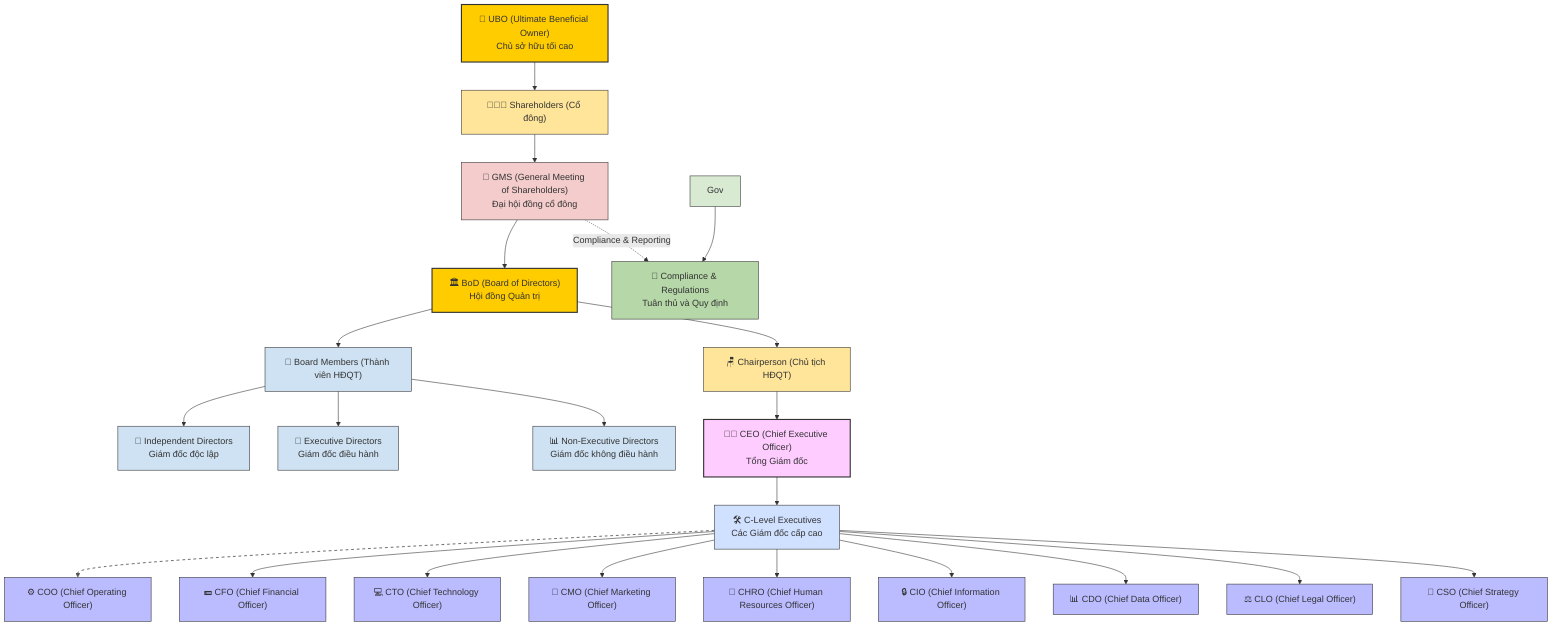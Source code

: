graph TD

%% UBO (Chủ sở hữu tối cao)
UBO["👑 UBO (Ultimate Beneficial Owner)<br>Chủ sở hữu tối cao"] --> Shareholders["🧑‍🤝‍🧑 Shareholders (Cổ đông)"]

%% Shareholders → GMS
Shareholders --> GMS["🏦 GMS (General Meeting of Shareholders)<br>Đại hội đồng cổ đông"]

%% GMS → BoD
GMS --> BoD["🏛️ BoD (Board of Directors)<br>Hội đồng Quản trị"]

%% BoD → Chairperson, Independent Directors, Executive Directors, Non-Executive Directors
BoD --> Chairperson["🪑 Chairperson (Chủ tịch HĐQT)"]
BoD --> BoardMembers["👥 Board Members (Thành viên HĐQT)"]
BoardMembers --> IndependentDirectors["🤝 Independent Directors<br>Giám đốc độc lập"]
BoardMembers --> ExecutiveDirectors["👔 Executive Directors<br>Giám đốc điều hành"]
BoardMembers --> NonExecutiveDirectors["📊 Non-Executive Directors<br>Giám đốc không điều hành"]

%% Chairperson → CEO
Chairperson --> CEO["🧑‍💼 CEO (Chief Executive Officer)<br>Tổng Giám đốc"]

%% CEO → C-Level
CEO --> CLevel["🛠️ C-Level Executives<br>Các Giám đốc cấp cao"]
CLevel --> COO["⚙️ COO (Chief Operating Officer)"]
CLevel --> CFO["💵 CFO (Chief Financial Officer)"]
CLevel --> CTO["💻 CTO (Chief Technology Officer)"]
CLevel --> CMO["📢 CMO (Chief Marketing Officer)"]
CLevel --> CHRO["🤝 CHRO (Chief Human Resources Officer)"]
CLevel --> CIO["🔒 CIO (Chief Information Officer)"]
CLevel --> CDO["📊 CDO (Chief Data Officer)"]
CLevel --> CLO["⚖️ CLO (Chief Legal Officer)"]
CLevel --> CSO["🎯 CSO (Chief Strategy Officer)"]

%% GMS → Government Authorities (Tuân thủ)
GMS -.->|Compliance & Reporting| Compliance["⚖️ Government Authorities<br>Cơ quan Quản lý Nhà nước"]
Gov --> Compliance["📑 Compliance & Regulations<br>Tuân thủ và Quy định"]

%% Styling
style UBO fill:#ffcc00,stroke:#333,stroke-width:2px
style Shareholders fill:#ffe599,stroke:#333,stroke-width:1px
style GMS fill:#f4cccc,stroke:#333,stroke-width:1px
style Gov fill:#d9ead3,stroke:#333,stroke-width:1px
style Compliance fill:#b6d7a8,stroke:#333,stroke-width:1px

style BoD fill:#ffcc00,stroke:#333,stroke-width:2px
style Chairperson fill:#ffe599,stroke:#333,stroke-width:1px
style BoardMembers fill:#cfe2f3,stroke:#333,stroke-width:1px
style IndependentDirectors fill:#cfe2f3,stroke:#333,stroke-width:1px
style ExecutiveDirectors fill:#cfe2f3,stroke:#333,stroke-width:1px
style NonExecutiveDirectors fill:#cfe2f3,stroke:#333,stroke-width:1px

style CEO fill:#ffccff,stroke:#333,stroke-width:2px
style CLevel fill:#d0e0ff,stroke:#333,stroke-width:1px
style COO fill:#bbf,stroke:#333,stroke-width:1px
style CFO fill:#bbf,stroke:#333,stroke-width:1px
style CTO fill:#bbf,stroke:#333,stroke-width:1px
style CMO fill:#bbf,stroke:#333,stroke-width:1px
style CHRO fill:#bbf,stroke:#333,stroke-width:1px
style CIO fill:#bbf,stroke:#333,stroke-width:1px
style CDO fill:#bbf,stroke:#333,stroke-width:1px
style CLO fill:#bbf,stroke:#333,stroke-width:1px
style CSO fill:#bbf,stroke:#333,stroke-width:1px

linkStyle 10 stroke:#555,stroke-width:1.5px,stroke-dasharray:5,5